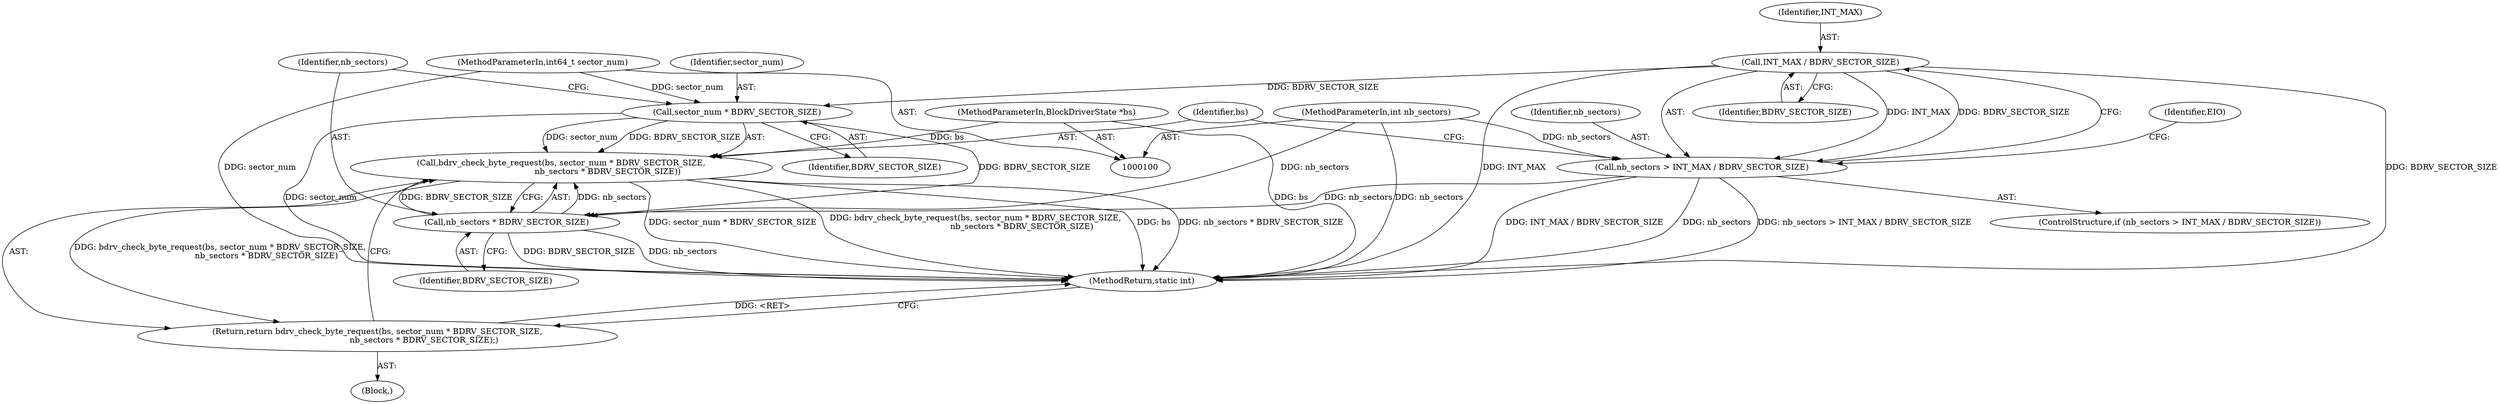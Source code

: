 digraph "0_qemu_8f4754ede56e3f9ea3fd7207f4a7c4453e59285b@pointer" {
"1000116" [label="(Call,bdrv_check_byte_request(bs, sector_num * BDRV_SECTOR_SIZE,\n                                    nb_sectors * BDRV_SECTOR_SIZE))"];
"1000101" [label="(MethodParameterIn,BlockDriverState *bs)"];
"1000118" [label="(Call,sector_num * BDRV_SECTOR_SIZE)"];
"1000102" [label="(MethodParameterIn,int64_t sector_num)"];
"1000108" [label="(Call,INT_MAX / BDRV_SECTOR_SIZE)"];
"1000121" [label="(Call,nb_sectors * BDRV_SECTOR_SIZE)"];
"1000106" [label="(Call,nb_sectors > INT_MAX / BDRV_SECTOR_SIZE)"];
"1000103" [label="(MethodParameterIn,int nb_sectors)"];
"1000115" [label="(Return,return bdrv_check_byte_request(bs, sector_num * BDRV_SECTOR_SIZE,\n                                    nb_sectors * BDRV_SECTOR_SIZE);)"];
"1000106" [label="(Call,nb_sectors > INT_MAX / BDRV_SECTOR_SIZE)"];
"1000122" [label="(Identifier,nb_sectors)"];
"1000116" [label="(Call,bdrv_check_byte_request(bs, sector_num * BDRV_SECTOR_SIZE,\n                                    nb_sectors * BDRV_SECTOR_SIZE))"];
"1000114" [label="(Identifier,EIO)"];
"1000101" [label="(MethodParameterIn,BlockDriverState *bs)"];
"1000118" [label="(Call,sector_num * BDRV_SECTOR_SIZE)"];
"1000108" [label="(Call,INT_MAX / BDRV_SECTOR_SIZE)"];
"1000107" [label="(Identifier,nb_sectors)"];
"1000103" [label="(MethodParameterIn,int nb_sectors)"];
"1000109" [label="(Identifier,INT_MAX)"];
"1000110" [label="(Identifier,BDRV_SECTOR_SIZE)"];
"1000115" [label="(Return,return bdrv_check_byte_request(bs, sector_num * BDRV_SECTOR_SIZE,\n                                    nb_sectors * BDRV_SECTOR_SIZE);)"];
"1000121" [label="(Call,nb_sectors * BDRV_SECTOR_SIZE)"];
"1000102" [label="(MethodParameterIn,int64_t sector_num)"];
"1000123" [label="(Identifier,BDRV_SECTOR_SIZE)"];
"1000105" [label="(ControlStructure,if (nb_sectors > INT_MAX / BDRV_SECTOR_SIZE))"];
"1000104" [label="(Block,)"];
"1000117" [label="(Identifier,bs)"];
"1000124" [label="(MethodReturn,static int)"];
"1000120" [label="(Identifier,BDRV_SECTOR_SIZE)"];
"1000119" [label="(Identifier,sector_num)"];
"1000116" -> "1000115"  [label="AST: "];
"1000116" -> "1000121"  [label="CFG: "];
"1000117" -> "1000116"  [label="AST: "];
"1000118" -> "1000116"  [label="AST: "];
"1000121" -> "1000116"  [label="AST: "];
"1000115" -> "1000116"  [label="CFG: "];
"1000116" -> "1000124"  [label="DDG: bs"];
"1000116" -> "1000124"  [label="DDG: nb_sectors * BDRV_SECTOR_SIZE"];
"1000116" -> "1000124"  [label="DDG: sector_num * BDRV_SECTOR_SIZE"];
"1000116" -> "1000124"  [label="DDG: bdrv_check_byte_request(bs, sector_num * BDRV_SECTOR_SIZE,\n                                    nb_sectors * BDRV_SECTOR_SIZE)"];
"1000116" -> "1000115"  [label="DDG: bdrv_check_byte_request(bs, sector_num * BDRV_SECTOR_SIZE,\n                                    nb_sectors * BDRV_SECTOR_SIZE)"];
"1000101" -> "1000116"  [label="DDG: bs"];
"1000118" -> "1000116"  [label="DDG: sector_num"];
"1000118" -> "1000116"  [label="DDG: BDRV_SECTOR_SIZE"];
"1000121" -> "1000116"  [label="DDG: nb_sectors"];
"1000121" -> "1000116"  [label="DDG: BDRV_SECTOR_SIZE"];
"1000101" -> "1000100"  [label="AST: "];
"1000101" -> "1000124"  [label="DDG: bs"];
"1000118" -> "1000120"  [label="CFG: "];
"1000119" -> "1000118"  [label="AST: "];
"1000120" -> "1000118"  [label="AST: "];
"1000122" -> "1000118"  [label="CFG: "];
"1000118" -> "1000124"  [label="DDG: sector_num"];
"1000102" -> "1000118"  [label="DDG: sector_num"];
"1000108" -> "1000118"  [label="DDG: BDRV_SECTOR_SIZE"];
"1000118" -> "1000121"  [label="DDG: BDRV_SECTOR_SIZE"];
"1000102" -> "1000100"  [label="AST: "];
"1000102" -> "1000124"  [label="DDG: sector_num"];
"1000108" -> "1000106"  [label="AST: "];
"1000108" -> "1000110"  [label="CFG: "];
"1000109" -> "1000108"  [label="AST: "];
"1000110" -> "1000108"  [label="AST: "];
"1000106" -> "1000108"  [label="CFG: "];
"1000108" -> "1000124"  [label="DDG: BDRV_SECTOR_SIZE"];
"1000108" -> "1000124"  [label="DDG: INT_MAX"];
"1000108" -> "1000106"  [label="DDG: INT_MAX"];
"1000108" -> "1000106"  [label="DDG: BDRV_SECTOR_SIZE"];
"1000121" -> "1000123"  [label="CFG: "];
"1000122" -> "1000121"  [label="AST: "];
"1000123" -> "1000121"  [label="AST: "];
"1000121" -> "1000124"  [label="DDG: BDRV_SECTOR_SIZE"];
"1000121" -> "1000124"  [label="DDG: nb_sectors"];
"1000106" -> "1000121"  [label="DDG: nb_sectors"];
"1000103" -> "1000121"  [label="DDG: nb_sectors"];
"1000106" -> "1000105"  [label="AST: "];
"1000107" -> "1000106"  [label="AST: "];
"1000114" -> "1000106"  [label="CFG: "];
"1000117" -> "1000106"  [label="CFG: "];
"1000106" -> "1000124"  [label="DDG: INT_MAX / BDRV_SECTOR_SIZE"];
"1000106" -> "1000124"  [label="DDG: nb_sectors"];
"1000106" -> "1000124"  [label="DDG: nb_sectors > INT_MAX / BDRV_SECTOR_SIZE"];
"1000103" -> "1000106"  [label="DDG: nb_sectors"];
"1000103" -> "1000100"  [label="AST: "];
"1000103" -> "1000124"  [label="DDG: nb_sectors"];
"1000115" -> "1000104"  [label="AST: "];
"1000124" -> "1000115"  [label="CFG: "];
"1000115" -> "1000124"  [label="DDG: <RET>"];
}
